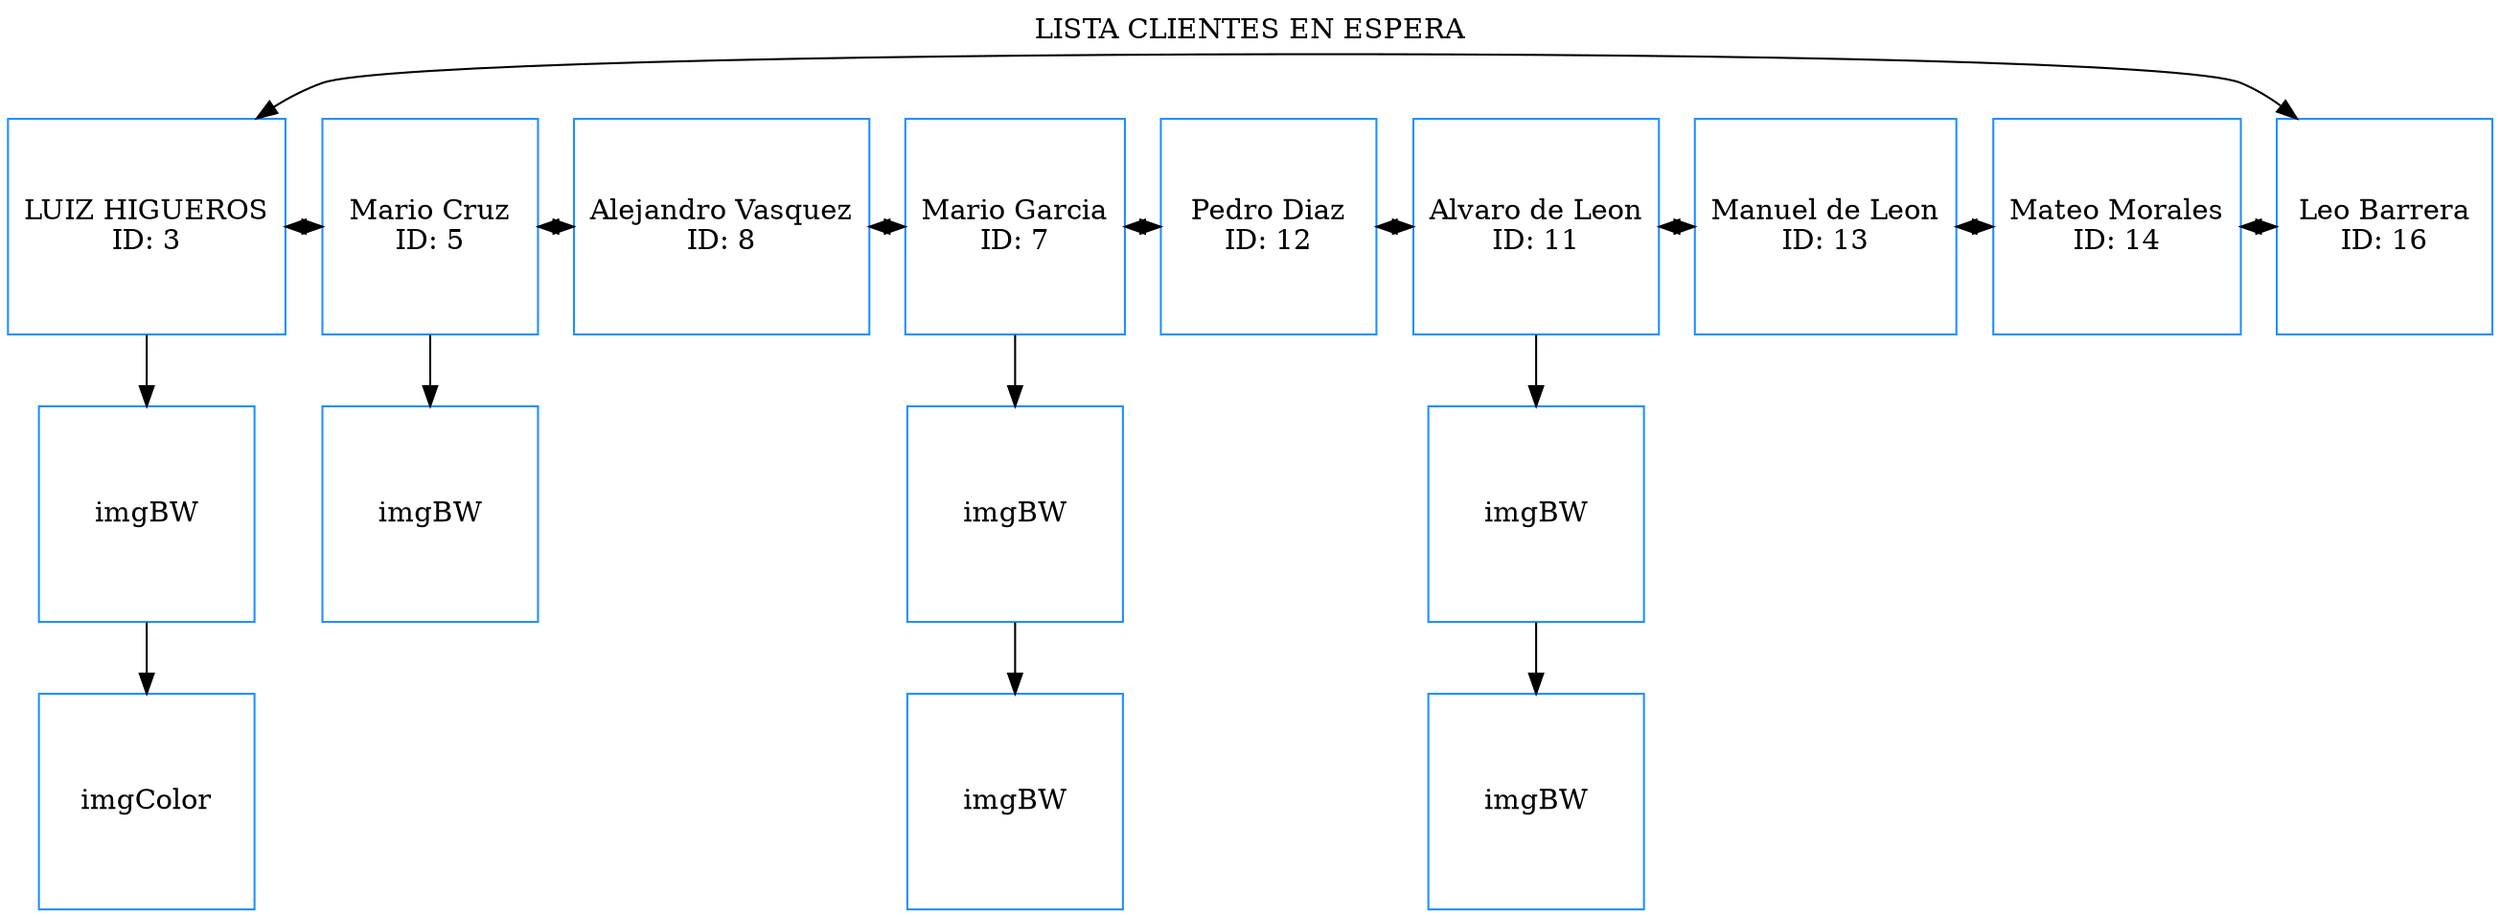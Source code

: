 digraph G{
label="LISTA CLIENTES EN ESPERA";
labelloc = "t"
node [shape=box,color=dodgerblue1];
cliente1595428806[label="LUIZ HIGUEROS\nID: 3", width=1.5,height=1.5];
imagen1721931908[label="imgBW", width=1.5,height=1.5];
imagen1198108795[label="imgColor", width=1.5,height=1.5];
cliente284720968[label="Mario Cruz\nID: 5", width=1.5,height=1.5];
imagen214126413[label="imgBW", width=1.5,height=1.5];
cliente1313922862[label="Alejandro Vasquez\nID: 8", width=1.5,height=1.5];
cliente793589513[label="Mario Garcia\nID: 7", width=1.5,height=1.5];
imagen396873410[label="imgBW", width=1.5,height=1.5];
imagen1706234378[label="imgBW", width=1.5,height=1.5];
cliente2093176254[label="Pedro Diaz\nID: 12", width=1.5,height=1.5];
cliente883049899[label="Alvaro de Leon\nID: 11", width=1.5,height=1.5];
imagen1867750575[label="imgBW", width=1.5,height=1.5];
imagen2046562095[label="imgBW", width=1.5,height=1.5];
cliente1854731462[label="Manuel de Leon\nID: 13", width=1.5,height=1.5];
cliente317574433[label="Mateo Morales\nID: 14", width=1.5,height=1.5];
cliente1389133897[label="Leo Barrera\nID: 16", width=1.5,height=1.5];
{rank=same
cliente1595428806->cliente284720968[dir="both"]
}
cliente1595428806->imagen1721931908;
imagen1721931908->imagen1198108795;
{rank=same
cliente284720968->cliente1313922862[dir="both"]
}
cliente284720968->imagen214126413;
{rank=same
cliente1313922862->cliente793589513[dir="both"]
}
{rank=same
cliente793589513->cliente2093176254[dir="both"]
}
cliente793589513->imagen396873410;
imagen396873410->imagen1706234378;
{rank=same
cliente2093176254->cliente883049899[dir="both"]
}
{rank=same
cliente883049899->cliente1854731462[dir="both"]
}
cliente883049899->imagen1867750575;
imagen1867750575->imagen2046562095;
{rank=same
cliente1854731462->cliente317574433[dir="both"]
}
{rank=same
cliente317574433->cliente1389133897[dir="both"]
}
{rank=same
cliente1389133897->cliente1595428806[dir="both"]
}

}